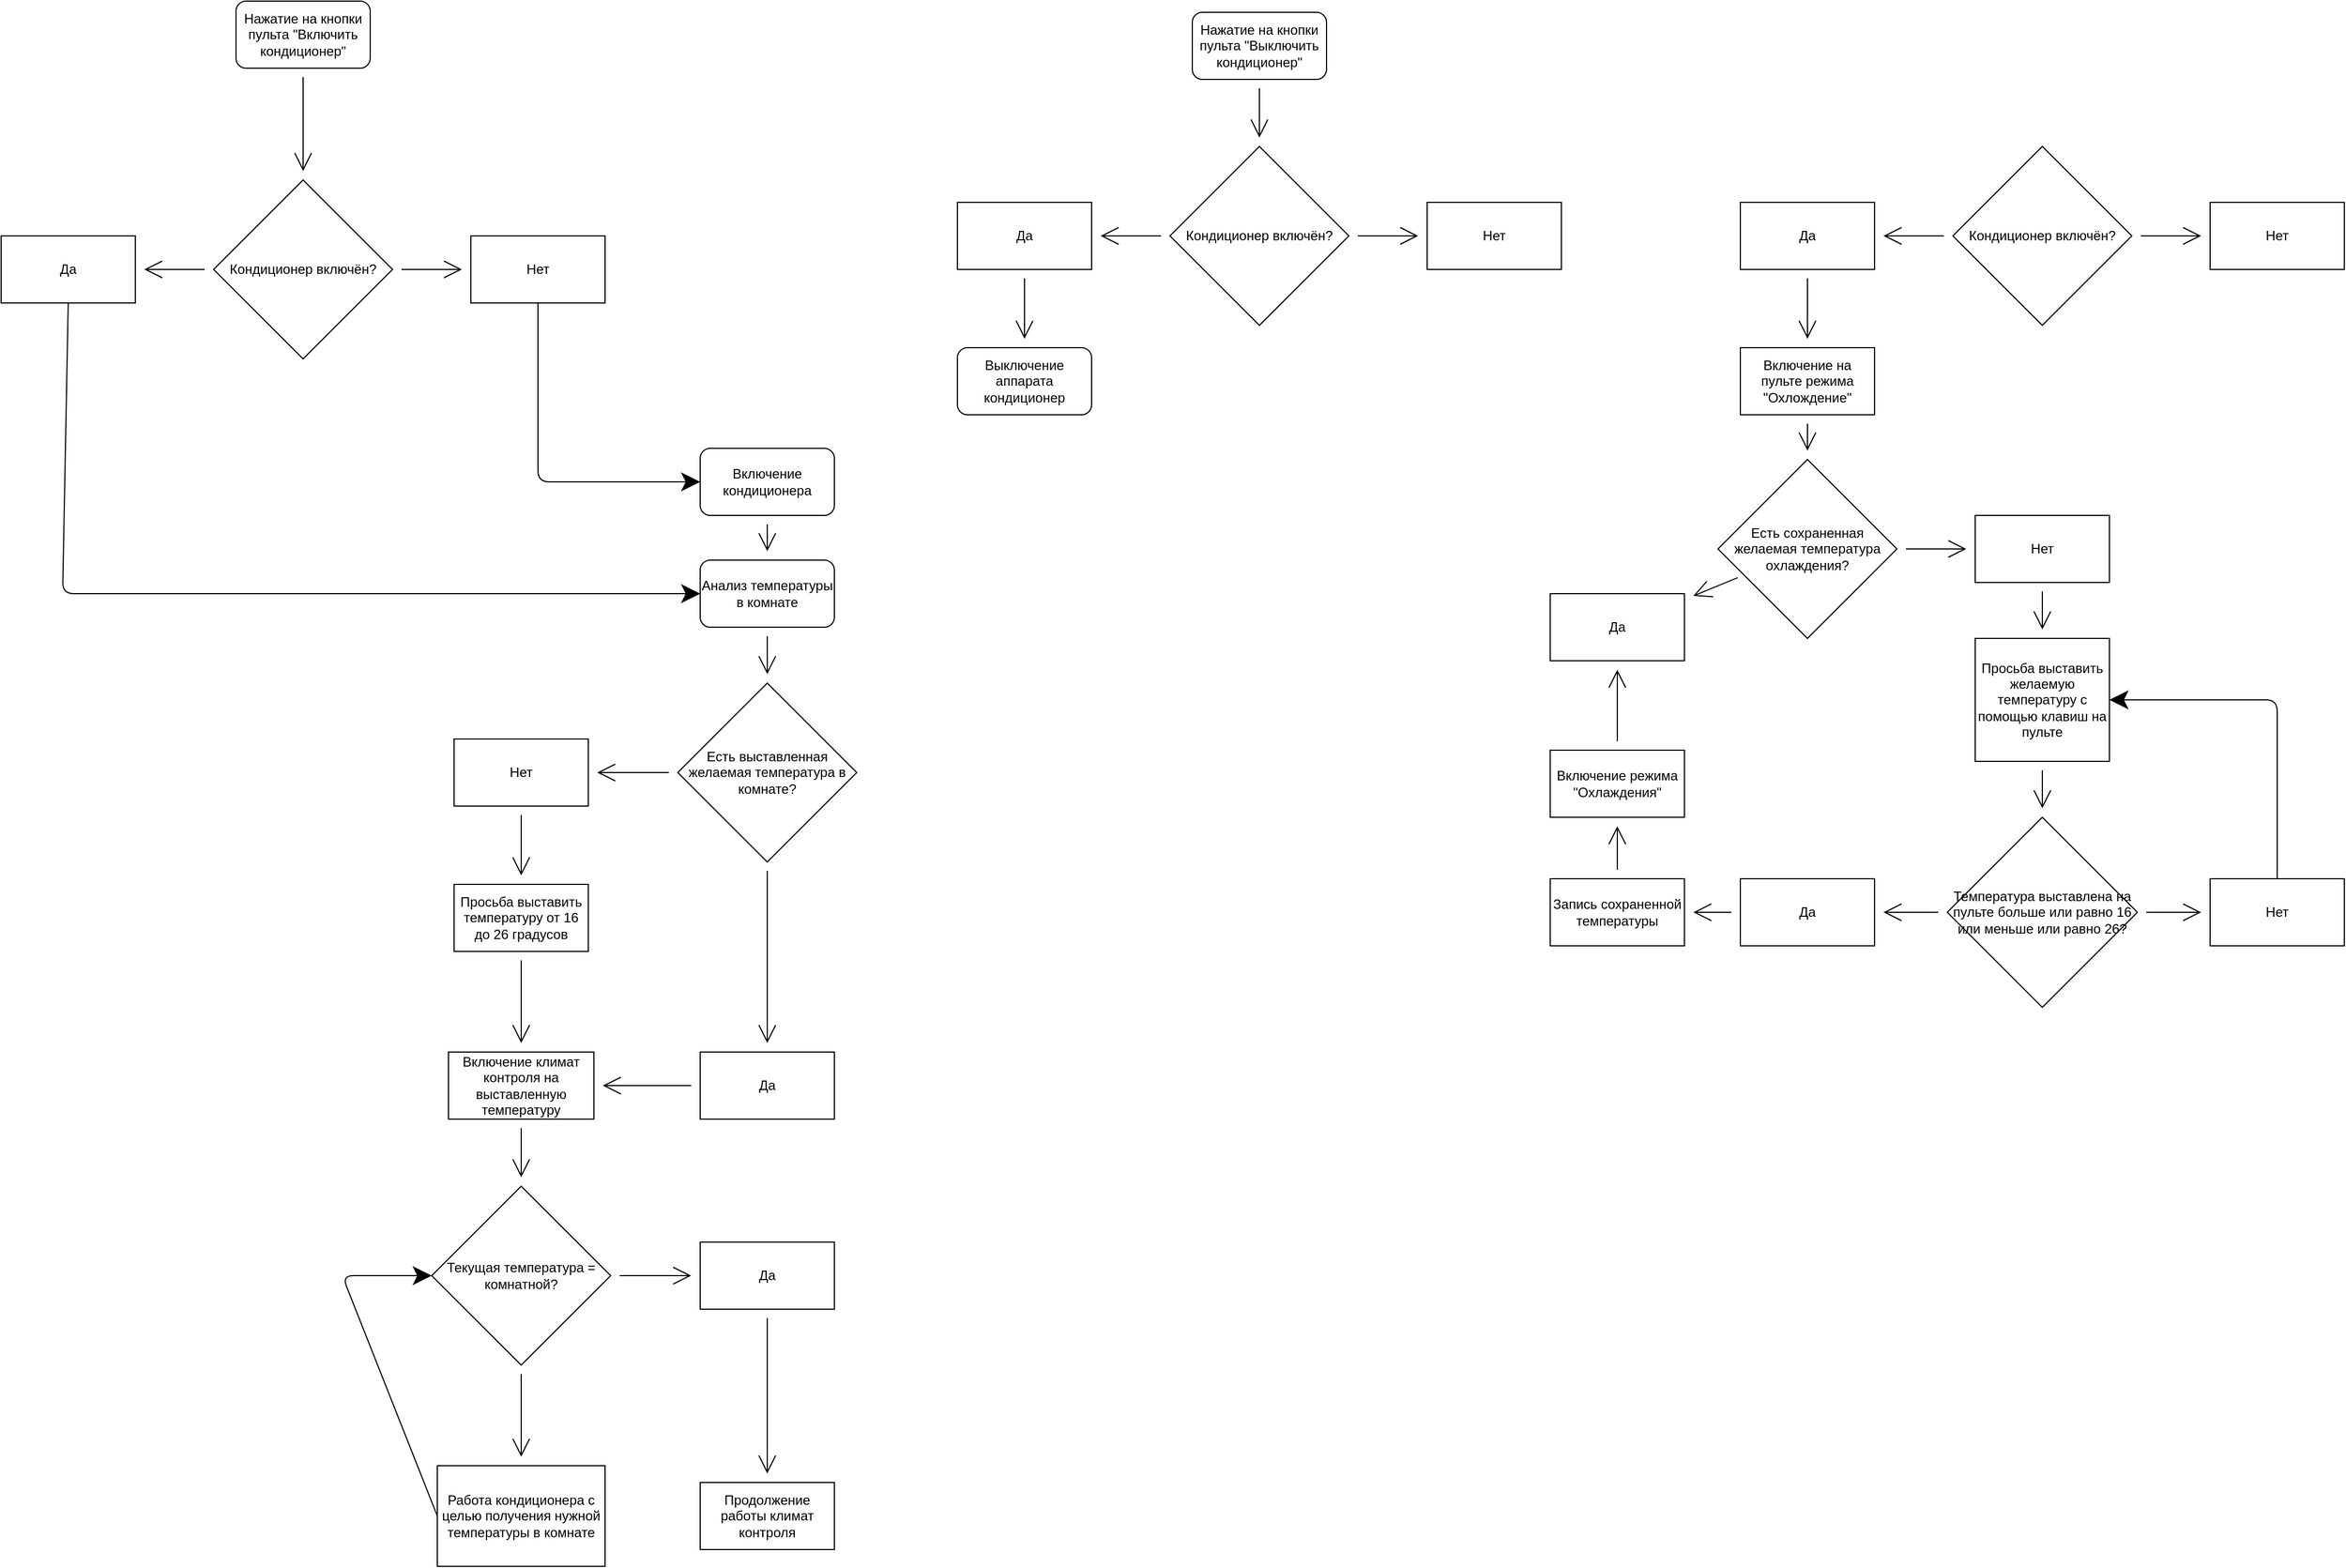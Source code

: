 <mxfile version="15.3.4" type="github">
  <diagram id="MO2Bvyn2_-JSokNNpkE6" name="Page-1">
    <mxGraphModel dx="1483" dy="744" grid="1" gridSize="10" guides="1" tooltips="1" connect="1" arrows="1" fold="1" page="1" pageScale="1" pageWidth="3000" pageHeight="3000" math="0" shadow="0">
      <root>
        <mxCell id="0" />
        <mxCell id="1" parent="0" />
        <mxCell id="xLc4NqqJEeSbFSuvH_Aq-7" value="" style="edgeStyle=none;curved=1;rounded=0;orthogonalLoop=1;jettySize=auto;html=1;endArrow=open;startSize=14;endSize=14;sourcePerimeterSpacing=8;targetPerimeterSpacing=8;" edge="1" parent="1" source="xLc4NqqJEeSbFSuvH_Aq-1" target="xLc4NqqJEeSbFSuvH_Aq-2">
          <mxGeometry relative="1" as="geometry" />
        </mxCell>
        <mxCell id="xLc4NqqJEeSbFSuvH_Aq-1" value="Включение кондиционера" style="rounded=1;whiteSpace=wrap;html=1;hachureGap=4;pointerEvents=0;" vertex="1" parent="1">
          <mxGeometry x="830" y="570" width="120" height="60" as="geometry" />
        </mxCell>
        <mxCell id="xLc4NqqJEeSbFSuvH_Aq-8" value="" style="edgeStyle=none;curved=1;rounded=0;orthogonalLoop=1;jettySize=auto;html=1;endArrow=open;startSize=14;endSize=14;sourcePerimeterSpacing=8;targetPerimeterSpacing=8;" edge="1" parent="1" source="xLc4NqqJEeSbFSuvH_Aq-2" target="xLc4NqqJEeSbFSuvH_Aq-4">
          <mxGeometry relative="1" as="geometry" />
        </mxCell>
        <mxCell id="xLc4NqqJEeSbFSuvH_Aq-2" value="Анализ температуры в комнате" style="rounded=1;whiteSpace=wrap;html=1;hachureGap=4;pointerEvents=0;" vertex="1" parent="1">
          <mxGeometry x="830" y="670" width="120" height="60" as="geometry" />
        </mxCell>
        <mxCell id="xLc4NqqJEeSbFSuvH_Aq-9" value="" style="edgeStyle=none;curved=1;rounded=0;orthogonalLoop=1;jettySize=auto;html=1;endArrow=open;startSize=14;endSize=14;sourcePerimeterSpacing=8;targetPerimeterSpacing=8;" edge="1" parent="1" source="xLc4NqqJEeSbFSuvH_Aq-4" target="xLc4NqqJEeSbFSuvH_Aq-5">
          <mxGeometry relative="1" as="geometry" />
        </mxCell>
        <mxCell id="xLc4NqqJEeSbFSuvH_Aq-10" value="" style="edgeStyle=none;curved=1;rounded=0;orthogonalLoop=1;jettySize=auto;html=1;endArrow=open;startSize=14;endSize=14;sourcePerimeterSpacing=8;targetPerimeterSpacing=8;" edge="1" parent="1" source="xLc4NqqJEeSbFSuvH_Aq-4" target="xLc4NqqJEeSbFSuvH_Aq-6">
          <mxGeometry relative="1" as="geometry" />
        </mxCell>
        <mxCell id="xLc4NqqJEeSbFSuvH_Aq-4" value="Есть выставленная желаемая температура в комнате?" style="rhombus;whiteSpace=wrap;html=1;hachureGap=4;pointerEvents=0;" vertex="1" parent="1">
          <mxGeometry x="810" y="780" width="160" height="160" as="geometry" />
        </mxCell>
        <mxCell id="xLc4NqqJEeSbFSuvH_Aq-12" value="" style="edgeStyle=none;curved=1;rounded=0;orthogonalLoop=1;jettySize=auto;html=1;endArrow=open;startSize=14;endSize=14;sourcePerimeterSpacing=8;targetPerimeterSpacing=8;" edge="1" parent="1" source="xLc4NqqJEeSbFSuvH_Aq-5" target="xLc4NqqJEeSbFSuvH_Aq-11">
          <mxGeometry relative="1" as="geometry" />
        </mxCell>
        <mxCell id="xLc4NqqJEeSbFSuvH_Aq-5" value="Нет" style="rounded=0;whiteSpace=wrap;html=1;hachureGap=4;pointerEvents=0;" vertex="1" parent="1">
          <mxGeometry x="610" y="830" width="120" height="60" as="geometry" />
        </mxCell>
        <mxCell id="xLc4NqqJEeSbFSuvH_Aq-15" value="" style="edgeStyle=none;curved=1;rounded=0;orthogonalLoop=1;jettySize=auto;html=1;endArrow=open;startSize=14;endSize=14;sourcePerimeterSpacing=8;targetPerimeterSpacing=8;" edge="1" parent="1" source="xLc4NqqJEeSbFSuvH_Aq-6" target="xLc4NqqJEeSbFSuvH_Aq-13">
          <mxGeometry relative="1" as="geometry" />
        </mxCell>
        <mxCell id="xLc4NqqJEeSbFSuvH_Aq-6" value="Да" style="rounded=0;whiteSpace=wrap;html=1;hachureGap=4;pointerEvents=0;" vertex="1" parent="1">
          <mxGeometry x="830" y="1110" width="120" height="60" as="geometry" />
        </mxCell>
        <mxCell id="xLc4NqqJEeSbFSuvH_Aq-14" value="" style="edgeStyle=none;curved=1;rounded=0;orthogonalLoop=1;jettySize=auto;html=1;endArrow=open;startSize=14;endSize=14;sourcePerimeterSpacing=8;targetPerimeterSpacing=8;" edge="1" parent="1" source="xLc4NqqJEeSbFSuvH_Aq-11" target="xLc4NqqJEeSbFSuvH_Aq-13">
          <mxGeometry relative="1" as="geometry" />
        </mxCell>
        <mxCell id="xLc4NqqJEeSbFSuvH_Aq-11" value="Просьба выставить температуру от 16 до 26 градусов" style="rounded=0;whiteSpace=wrap;html=1;hachureGap=4;pointerEvents=0;" vertex="1" parent="1">
          <mxGeometry x="610" y="960" width="120" height="60" as="geometry" />
        </mxCell>
        <mxCell id="xLc4NqqJEeSbFSuvH_Aq-24" value="" style="edgeStyle=none;curved=1;rounded=0;orthogonalLoop=1;jettySize=auto;html=1;endArrow=open;startSize=14;endSize=14;sourcePerimeterSpacing=8;targetPerimeterSpacing=8;" edge="1" parent="1" source="xLc4NqqJEeSbFSuvH_Aq-13" target="xLc4NqqJEeSbFSuvH_Aq-17">
          <mxGeometry relative="1" as="geometry" />
        </mxCell>
        <mxCell id="xLc4NqqJEeSbFSuvH_Aq-13" value="Включение климат контроля на выставленную температуру" style="rounded=0;whiteSpace=wrap;html=1;hachureGap=4;pointerEvents=0;" vertex="1" parent="1">
          <mxGeometry x="605" y="1110" width="130" height="60" as="geometry" />
        </mxCell>
        <mxCell id="xLc4NqqJEeSbFSuvH_Aq-20" value="" style="edgeStyle=none;curved=1;rounded=0;orthogonalLoop=1;jettySize=auto;html=1;endArrow=open;startSize=14;endSize=14;sourcePerimeterSpacing=8;targetPerimeterSpacing=8;" edge="1" parent="1" source="xLc4NqqJEeSbFSuvH_Aq-17" target="xLc4NqqJEeSbFSuvH_Aq-18">
          <mxGeometry relative="1" as="geometry" />
        </mxCell>
        <mxCell id="xLc4NqqJEeSbFSuvH_Aq-21" value="" style="edgeStyle=none;curved=1;rounded=0;orthogonalLoop=1;jettySize=auto;html=1;endArrow=open;startSize=14;endSize=14;sourcePerimeterSpacing=8;targetPerimeterSpacing=8;" edge="1" parent="1" source="xLc4NqqJEeSbFSuvH_Aq-17" target="xLc4NqqJEeSbFSuvH_Aq-19">
          <mxGeometry relative="1" as="geometry" />
        </mxCell>
        <mxCell id="xLc4NqqJEeSbFSuvH_Aq-17" value="Текущая температура = комнатной?" style="rhombus;whiteSpace=wrap;html=1;hachureGap=4;pointerEvents=0;" vertex="1" parent="1">
          <mxGeometry x="590" y="1230" width="160" height="160" as="geometry" />
        </mxCell>
        <mxCell id="xLc4NqqJEeSbFSuvH_Aq-23" style="edgeStyle=none;curved=1;rounded=0;orthogonalLoop=1;jettySize=auto;html=1;endArrow=open;startSize=14;endSize=14;sourcePerimeterSpacing=8;targetPerimeterSpacing=8;" edge="1" parent="1" source="xLc4NqqJEeSbFSuvH_Aq-18" target="xLc4NqqJEeSbFSuvH_Aq-22">
          <mxGeometry relative="1" as="geometry" />
        </mxCell>
        <mxCell id="xLc4NqqJEeSbFSuvH_Aq-18" value="Да" style="rounded=0;whiteSpace=wrap;html=1;hachureGap=4;pointerEvents=0;" vertex="1" parent="1">
          <mxGeometry x="830" y="1280" width="120" height="60" as="geometry" />
        </mxCell>
        <mxCell id="xLc4NqqJEeSbFSuvH_Aq-19" value="Работа кондиционера с целью получения нужной температуры в комнате" style="rounded=0;whiteSpace=wrap;html=1;hachureGap=4;pointerEvents=0;" vertex="1" parent="1">
          <mxGeometry x="595" y="1480" width="150" height="90" as="geometry" />
        </mxCell>
        <mxCell id="xLc4NqqJEeSbFSuvH_Aq-22" value="Продолжение работы климат контроля" style="rounded=0;whiteSpace=wrap;html=1;hachureGap=4;pointerEvents=0;" vertex="1" parent="1">
          <mxGeometry x="830" y="1495" width="120" height="60" as="geometry" />
        </mxCell>
        <mxCell id="xLc4NqqJEeSbFSuvH_Aq-25" value="" style="endArrow=classic;html=1;startSize=14;endSize=14;sourcePerimeterSpacing=8;targetPerimeterSpacing=8;exitX=0;exitY=0.5;exitDx=0;exitDy=0;" edge="1" parent="1" source="xLc4NqqJEeSbFSuvH_Aq-19">
          <mxGeometry width="50" height="50" relative="1" as="geometry">
            <mxPoint x="550" y="1500" as="sourcePoint" />
            <mxPoint x="590" y="1310" as="targetPoint" />
            <Array as="points">
              <mxPoint x="510" y="1310" />
            </Array>
          </mxGeometry>
        </mxCell>
        <mxCell id="xLc4NqqJEeSbFSuvH_Aq-31" value="" style="edgeStyle=none;curved=1;rounded=0;orthogonalLoop=1;jettySize=auto;html=1;endArrow=open;startSize=14;endSize=14;sourcePerimeterSpacing=8;targetPerimeterSpacing=8;" edge="1" parent="1" source="xLc4NqqJEeSbFSuvH_Aq-27" target="xLc4NqqJEeSbFSuvH_Aq-28">
          <mxGeometry relative="1" as="geometry" />
        </mxCell>
        <mxCell id="xLc4NqqJEeSbFSuvH_Aq-32" value="" style="edgeStyle=none;curved=1;rounded=0;orthogonalLoop=1;jettySize=auto;html=1;endArrow=open;startSize=14;endSize=14;sourcePerimeterSpacing=8;targetPerimeterSpacing=8;" edge="1" parent="1" source="xLc4NqqJEeSbFSuvH_Aq-27" target="xLc4NqqJEeSbFSuvH_Aq-29">
          <mxGeometry relative="1" as="geometry" />
        </mxCell>
        <mxCell id="xLc4NqqJEeSbFSuvH_Aq-27" value="Кондиционер включён?" style="rhombus;whiteSpace=wrap;html=1;hachureGap=4;pointerEvents=0;" vertex="1" parent="1">
          <mxGeometry x="395" y="330" width="160" height="160" as="geometry" />
        </mxCell>
        <mxCell id="xLc4NqqJEeSbFSuvH_Aq-28" value="Да" style="rounded=0;whiteSpace=wrap;html=1;hachureGap=4;pointerEvents=0;" vertex="1" parent="1">
          <mxGeometry x="205" y="380" width="120" height="60" as="geometry" />
        </mxCell>
        <mxCell id="xLc4NqqJEeSbFSuvH_Aq-29" value="Нет" style="rounded=0;whiteSpace=wrap;html=1;hachureGap=4;pointerEvents=0;" vertex="1" parent="1">
          <mxGeometry x="625" y="380" width="120" height="60" as="geometry" />
        </mxCell>
        <mxCell id="xLc4NqqJEeSbFSuvH_Aq-34" value="" style="edgeStyle=none;curved=1;rounded=0;orthogonalLoop=1;jettySize=auto;html=1;endArrow=open;startSize=14;endSize=14;sourcePerimeterSpacing=8;targetPerimeterSpacing=8;" edge="1" parent="1" source="xLc4NqqJEeSbFSuvH_Aq-33" target="xLc4NqqJEeSbFSuvH_Aq-27">
          <mxGeometry relative="1" as="geometry" />
        </mxCell>
        <mxCell id="xLc4NqqJEeSbFSuvH_Aq-33" value="Нажатие на кнопки пульта &quot;Включить кондиционер&quot;" style="rounded=1;whiteSpace=wrap;html=1;hachureGap=4;pointerEvents=0;" vertex="1" parent="1">
          <mxGeometry x="415" y="170" width="120" height="60" as="geometry" />
        </mxCell>
        <mxCell id="xLc4NqqJEeSbFSuvH_Aq-35" value="" style="endArrow=classic;html=1;startSize=14;endSize=14;sourcePerimeterSpacing=8;targetPerimeterSpacing=8;exitX=0.5;exitY=1;exitDx=0;exitDy=0;entryX=0;entryY=0.5;entryDx=0;entryDy=0;" edge="1" parent="1" source="xLc4NqqJEeSbFSuvH_Aq-29" target="xLc4NqqJEeSbFSuvH_Aq-1">
          <mxGeometry width="50" height="50" relative="1" as="geometry">
            <mxPoint x="570" y="640" as="sourcePoint" />
            <mxPoint x="620" y="590" as="targetPoint" />
            <Array as="points">
              <mxPoint x="685" y="600" />
            </Array>
          </mxGeometry>
        </mxCell>
        <mxCell id="xLc4NqqJEeSbFSuvH_Aq-37" value="" style="endArrow=classic;html=1;startSize=14;endSize=14;sourcePerimeterSpacing=8;targetPerimeterSpacing=8;exitX=0.5;exitY=1;exitDx=0;exitDy=0;entryX=0;entryY=0.5;entryDx=0;entryDy=0;" edge="1" parent="1" source="xLc4NqqJEeSbFSuvH_Aq-28" target="xLc4NqqJEeSbFSuvH_Aq-2">
          <mxGeometry width="50" height="50" relative="1" as="geometry">
            <mxPoint x="265" y="440" as="sourcePoint" />
            <mxPoint x="830" y="700" as="targetPoint" />
            <Array as="points">
              <mxPoint x="260" y="700" />
            </Array>
          </mxGeometry>
        </mxCell>
        <mxCell id="xLc4NqqJEeSbFSuvH_Aq-45" value="" style="edgeStyle=none;curved=1;rounded=0;orthogonalLoop=1;jettySize=auto;html=1;endArrow=open;startSize=14;endSize=14;sourcePerimeterSpacing=8;targetPerimeterSpacing=8;" edge="1" parent="1" source="xLc4NqqJEeSbFSuvH_Aq-38" target="xLc4NqqJEeSbFSuvH_Aq-40">
          <mxGeometry relative="1" as="geometry" />
        </mxCell>
        <mxCell id="xLc4NqqJEeSbFSuvH_Aq-38" value="Нажатие на кнопки пульта &quot;Выключить кондиционер&quot;" style="rounded=1;whiteSpace=wrap;html=1;hachureGap=4;pointerEvents=0;" vertex="1" parent="1">
          <mxGeometry x="1270" y="180" width="120" height="60" as="geometry" />
        </mxCell>
        <mxCell id="xLc4NqqJEeSbFSuvH_Aq-43" value="" style="edgeStyle=none;curved=1;rounded=0;orthogonalLoop=1;jettySize=auto;html=1;endArrow=open;startSize=14;endSize=14;sourcePerimeterSpacing=8;targetPerimeterSpacing=8;" edge="1" parent="1" source="xLc4NqqJEeSbFSuvH_Aq-40" target="xLc4NqqJEeSbFSuvH_Aq-41">
          <mxGeometry relative="1" as="geometry" />
        </mxCell>
        <mxCell id="xLc4NqqJEeSbFSuvH_Aq-44" value="" style="edgeStyle=none;curved=1;rounded=0;orthogonalLoop=1;jettySize=auto;html=1;endArrow=open;startSize=14;endSize=14;sourcePerimeterSpacing=8;targetPerimeterSpacing=8;" edge="1" parent="1" source="xLc4NqqJEeSbFSuvH_Aq-40" target="xLc4NqqJEeSbFSuvH_Aq-42">
          <mxGeometry relative="1" as="geometry" />
        </mxCell>
        <mxCell id="xLc4NqqJEeSbFSuvH_Aq-40" value="Кондиционер включён?" style="rhombus;whiteSpace=wrap;html=1;hachureGap=4;pointerEvents=0;" vertex="1" parent="1">
          <mxGeometry x="1250" y="300" width="160" height="160" as="geometry" />
        </mxCell>
        <mxCell id="xLc4NqqJEeSbFSuvH_Aq-47" value="" style="edgeStyle=none;curved=1;rounded=0;orthogonalLoop=1;jettySize=auto;html=1;endArrow=open;startSize=14;endSize=14;sourcePerimeterSpacing=8;targetPerimeterSpacing=8;" edge="1" parent="1" source="xLc4NqqJEeSbFSuvH_Aq-41" target="xLc4NqqJEeSbFSuvH_Aq-46">
          <mxGeometry relative="1" as="geometry" />
        </mxCell>
        <mxCell id="xLc4NqqJEeSbFSuvH_Aq-41" value="Да" style="rounded=0;whiteSpace=wrap;html=1;hachureGap=4;pointerEvents=0;" vertex="1" parent="1">
          <mxGeometry x="1060" y="350" width="120" height="60" as="geometry" />
        </mxCell>
        <mxCell id="xLc4NqqJEeSbFSuvH_Aq-42" value="Нет" style="rounded=0;whiteSpace=wrap;html=1;hachureGap=4;pointerEvents=0;" vertex="1" parent="1">
          <mxGeometry x="1480" y="350" width="120" height="60" as="geometry" />
        </mxCell>
        <mxCell id="xLc4NqqJEeSbFSuvH_Aq-46" value="Выключение аппарата кондиционер" style="rounded=1;whiteSpace=wrap;html=1;hachureGap=4;pointerEvents=0;" vertex="1" parent="1">
          <mxGeometry x="1060" y="480" width="120" height="60" as="geometry" />
        </mxCell>
        <mxCell id="xLc4NqqJEeSbFSuvH_Aq-50" value="" style="edgeStyle=none;curved=1;rounded=0;orthogonalLoop=1;jettySize=auto;html=1;endArrow=open;startSize=14;endSize=14;sourcePerimeterSpacing=8;targetPerimeterSpacing=8;" edge="1" parent="1" source="xLc4NqqJEeSbFSuvH_Aq-48" target="xLc4NqqJEeSbFSuvH_Aq-49">
          <mxGeometry relative="1" as="geometry" />
        </mxCell>
        <mxCell id="xLc4NqqJEeSbFSuvH_Aq-52" value="" style="edgeStyle=none;curved=1;rounded=0;orthogonalLoop=1;jettySize=auto;html=1;endArrow=open;startSize=14;endSize=14;sourcePerimeterSpacing=8;targetPerimeterSpacing=8;" edge="1" parent="1" source="xLc4NqqJEeSbFSuvH_Aq-48" target="xLc4NqqJEeSbFSuvH_Aq-51">
          <mxGeometry relative="1" as="geometry" />
        </mxCell>
        <mxCell id="xLc4NqqJEeSbFSuvH_Aq-48" value="Кондиционер включён?" style="rhombus;whiteSpace=wrap;html=1;hachureGap=4;pointerEvents=0;" vertex="1" parent="1">
          <mxGeometry x="1950" y="300" width="160" height="160" as="geometry" />
        </mxCell>
        <mxCell id="xLc4NqqJEeSbFSuvH_Aq-54" value="" style="edgeStyle=none;curved=1;rounded=0;orthogonalLoop=1;jettySize=auto;html=1;endArrow=open;startSize=14;endSize=14;sourcePerimeterSpacing=8;targetPerimeterSpacing=8;" edge="1" parent="1" source="xLc4NqqJEeSbFSuvH_Aq-49" target="xLc4NqqJEeSbFSuvH_Aq-53">
          <mxGeometry relative="1" as="geometry" />
        </mxCell>
        <mxCell id="xLc4NqqJEeSbFSuvH_Aq-49" value="Да" style="rounded=0;whiteSpace=wrap;html=1;hachureGap=4;pointerEvents=0;" vertex="1" parent="1">
          <mxGeometry x="1760" y="350" width="120" height="60" as="geometry" />
        </mxCell>
        <mxCell id="xLc4NqqJEeSbFSuvH_Aq-51" value="Нет" style="rounded=0;whiteSpace=wrap;html=1;hachureGap=4;pointerEvents=0;" vertex="1" parent="1">
          <mxGeometry x="2180" y="350" width="120" height="60" as="geometry" />
        </mxCell>
        <mxCell id="xLc4NqqJEeSbFSuvH_Aq-61" value="" style="edgeStyle=none;curved=1;rounded=0;orthogonalLoop=1;jettySize=auto;html=1;endArrow=open;startSize=14;endSize=14;sourcePerimeterSpacing=8;targetPerimeterSpacing=8;" edge="1" parent="1" source="xLc4NqqJEeSbFSuvH_Aq-53" target="xLc4NqqJEeSbFSuvH_Aq-56">
          <mxGeometry relative="1" as="geometry" />
        </mxCell>
        <mxCell id="xLc4NqqJEeSbFSuvH_Aq-53" value="Включение на пульте режима &quot;Охлождение&quot;" style="rounded=0;whiteSpace=wrap;html=1;hachureGap=4;pointerEvents=0;" vertex="1" parent="1">
          <mxGeometry x="1760" y="480" width="120" height="60" as="geometry" />
        </mxCell>
        <mxCell id="xLc4NqqJEeSbFSuvH_Aq-59" value="" style="edgeStyle=none;curved=1;rounded=0;orthogonalLoop=1;jettySize=auto;html=1;endArrow=open;startSize=14;endSize=14;sourcePerimeterSpacing=8;targetPerimeterSpacing=8;" edge="1" parent="1" source="xLc4NqqJEeSbFSuvH_Aq-56" target="xLc4NqqJEeSbFSuvH_Aq-58">
          <mxGeometry relative="1" as="geometry" />
        </mxCell>
        <mxCell id="xLc4NqqJEeSbFSuvH_Aq-60" value="" style="edgeStyle=none;curved=1;rounded=0;orthogonalLoop=1;jettySize=auto;html=1;endArrow=open;startSize=14;endSize=14;sourcePerimeterSpacing=8;targetPerimeterSpacing=8;" edge="1" parent="1" source="xLc4NqqJEeSbFSuvH_Aq-56" target="xLc4NqqJEeSbFSuvH_Aq-57">
          <mxGeometry relative="1" as="geometry" />
        </mxCell>
        <mxCell id="xLc4NqqJEeSbFSuvH_Aq-56" value="Есть сохраненная желаемая температура охлаждения?" style="rhombus;whiteSpace=wrap;html=1;hachureGap=4;pointerEvents=0;" vertex="1" parent="1">
          <mxGeometry x="1740" y="580" width="160" height="160" as="geometry" />
        </mxCell>
        <mxCell id="xLc4NqqJEeSbFSuvH_Aq-57" value="Да" style="rounded=0;whiteSpace=wrap;html=1;hachureGap=4;pointerEvents=0;" vertex="1" parent="1">
          <mxGeometry x="1590" y="700" width="120" height="60" as="geometry" />
        </mxCell>
        <mxCell id="xLc4NqqJEeSbFSuvH_Aq-64" value="" style="edgeStyle=none;curved=1;rounded=0;orthogonalLoop=1;jettySize=auto;html=1;endArrow=open;startSize=14;endSize=14;sourcePerimeterSpacing=8;targetPerimeterSpacing=8;" edge="1" parent="1" source="xLc4NqqJEeSbFSuvH_Aq-58" target="xLc4NqqJEeSbFSuvH_Aq-63">
          <mxGeometry relative="1" as="geometry" />
        </mxCell>
        <mxCell id="xLc4NqqJEeSbFSuvH_Aq-58" value="Нет" style="rounded=0;whiteSpace=wrap;html=1;hachureGap=4;pointerEvents=0;" vertex="1" parent="1">
          <mxGeometry x="1970" y="630" width="120" height="60" as="geometry" />
        </mxCell>
        <mxCell id="xLc4NqqJEeSbFSuvH_Aq-66" value="" style="edgeStyle=none;curved=1;rounded=0;orthogonalLoop=1;jettySize=auto;html=1;endArrow=open;startSize=14;endSize=14;sourcePerimeterSpacing=8;targetPerimeterSpacing=8;" edge="1" parent="1" source="xLc4NqqJEeSbFSuvH_Aq-63" target="xLc4NqqJEeSbFSuvH_Aq-65">
          <mxGeometry relative="1" as="geometry" />
        </mxCell>
        <mxCell id="xLc4NqqJEeSbFSuvH_Aq-63" value="Просьба выставить желаемую температуру с помощью клавиш на пульте" style="rounded=0;whiteSpace=wrap;html=1;hachureGap=4;pointerEvents=0;" vertex="1" parent="1">
          <mxGeometry x="1970" y="740" width="120" height="110" as="geometry" />
        </mxCell>
        <mxCell id="xLc4NqqJEeSbFSuvH_Aq-69" value="" style="edgeStyle=none;curved=1;rounded=0;orthogonalLoop=1;jettySize=auto;html=1;endArrow=open;startSize=14;endSize=14;sourcePerimeterSpacing=8;targetPerimeterSpacing=8;" edge="1" parent="1" source="xLc4NqqJEeSbFSuvH_Aq-65" target="xLc4NqqJEeSbFSuvH_Aq-67">
          <mxGeometry relative="1" as="geometry" />
        </mxCell>
        <mxCell id="xLc4NqqJEeSbFSuvH_Aq-71" value="" style="edgeStyle=none;curved=1;rounded=0;orthogonalLoop=1;jettySize=auto;html=1;endArrow=open;startSize=14;endSize=14;sourcePerimeterSpacing=8;targetPerimeterSpacing=8;" edge="1" parent="1" source="xLc4NqqJEeSbFSuvH_Aq-65" target="xLc4NqqJEeSbFSuvH_Aq-68">
          <mxGeometry relative="1" as="geometry" />
        </mxCell>
        <mxCell id="xLc4NqqJEeSbFSuvH_Aq-65" value="Температура выставлена на пульте больше или равно 16 или меньше или равно 26?" style="rhombus;whiteSpace=wrap;html=1;hachureGap=4;pointerEvents=0;" vertex="1" parent="1">
          <mxGeometry x="1945" y="900" width="170" height="170" as="geometry" />
        </mxCell>
        <mxCell id="xLc4NqqJEeSbFSuvH_Aq-73" value="" style="edgeStyle=none;curved=1;rounded=0;orthogonalLoop=1;jettySize=auto;html=1;endArrow=open;startSize=14;endSize=14;sourcePerimeterSpacing=8;targetPerimeterSpacing=8;" edge="1" parent="1" source="xLc4NqqJEeSbFSuvH_Aq-67" target="xLc4NqqJEeSbFSuvH_Aq-72">
          <mxGeometry relative="1" as="geometry" />
        </mxCell>
        <mxCell id="xLc4NqqJEeSbFSuvH_Aq-67" value="Да" style="rounded=0;whiteSpace=wrap;html=1;hachureGap=4;pointerEvents=0;" vertex="1" parent="1">
          <mxGeometry x="1760" y="955" width="120" height="60" as="geometry" />
        </mxCell>
        <mxCell id="xLc4NqqJEeSbFSuvH_Aq-68" value="Нет" style="rounded=0;whiteSpace=wrap;html=1;hachureGap=4;pointerEvents=0;" vertex="1" parent="1">
          <mxGeometry x="2180" y="955" width="120" height="60" as="geometry" />
        </mxCell>
        <mxCell id="xLc4NqqJEeSbFSuvH_Aq-78" value="" style="edgeStyle=none;curved=1;rounded=0;orthogonalLoop=1;jettySize=auto;html=1;endArrow=open;startSize=14;endSize=14;sourcePerimeterSpacing=8;targetPerimeterSpacing=8;" edge="1" parent="1" source="xLc4NqqJEeSbFSuvH_Aq-72" target="xLc4NqqJEeSbFSuvH_Aq-77">
          <mxGeometry relative="1" as="geometry" />
        </mxCell>
        <mxCell id="xLc4NqqJEeSbFSuvH_Aq-72" value="Запись сохраненной температуры" style="rounded=0;whiteSpace=wrap;html=1;hachureGap=4;pointerEvents=0;" vertex="1" parent="1">
          <mxGeometry x="1590" y="955" width="120" height="60" as="geometry" />
        </mxCell>
        <mxCell id="xLc4NqqJEeSbFSuvH_Aq-76" value="" style="endArrow=classic;html=1;startSize=14;endSize=14;sourcePerimeterSpacing=8;targetPerimeterSpacing=8;exitX=0.5;exitY=0;exitDx=0;exitDy=0;entryX=1;entryY=0.5;entryDx=0;entryDy=0;" edge="1" parent="1" source="xLc4NqqJEeSbFSuvH_Aq-68" target="xLc4NqqJEeSbFSuvH_Aq-63">
          <mxGeometry width="50" height="50" relative="1" as="geometry">
            <mxPoint x="2060" y="1020" as="sourcePoint" />
            <mxPoint x="2110" y="970" as="targetPoint" />
            <Array as="points">
              <mxPoint x="2240" y="795" />
            </Array>
          </mxGeometry>
        </mxCell>
        <mxCell id="xLc4NqqJEeSbFSuvH_Aq-79" value="" style="edgeStyle=none;curved=1;rounded=0;orthogonalLoop=1;jettySize=auto;html=1;endArrow=open;startSize=14;endSize=14;sourcePerimeterSpacing=8;targetPerimeterSpacing=8;" edge="1" parent="1" source="xLc4NqqJEeSbFSuvH_Aq-77" target="xLc4NqqJEeSbFSuvH_Aq-57">
          <mxGeometry relative="1" as="geometry" />
        </mxCell>
        <mxCell id="xLc4NqqJEeSbFSuvH_Aq-77" value="Включение режима &quot;Охлаждения&quot;" style="rounded=0;whiteSpace=wrap;html=1;hachureGap=4;pointerEvents=0;" vertex="1" parent="1">
          <mxGeometry x="1590" y="840" width="120" height="60" as="geometry" />
        </mxCell>
      </root>
    </mxGraphModel>
  </diagram>
</mxfile>
